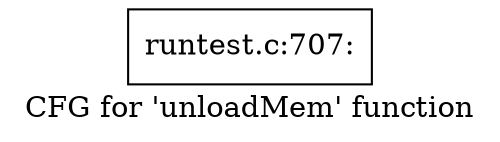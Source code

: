 digraph "CFG for 'unloadMem' function" {
	label="CFG for 'unloadMem' function";

	Node0x4170880 [shape=record,label="{runtest.c:707:}"];
}
